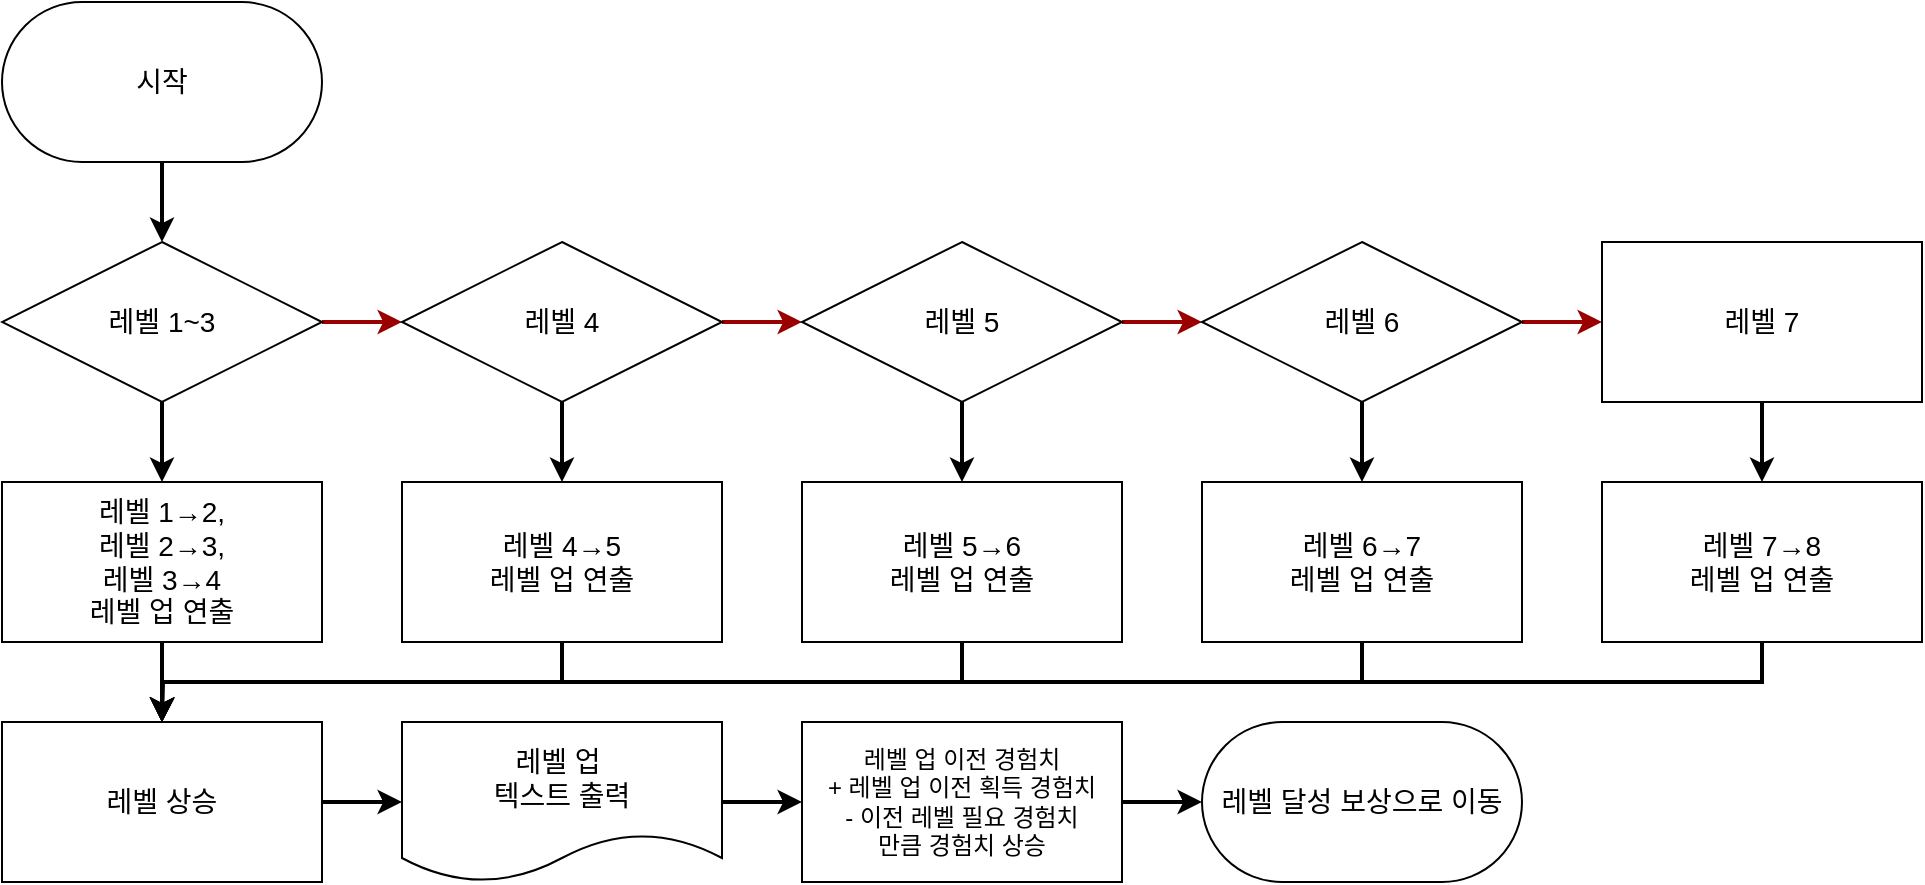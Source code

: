 <mxfile version="22.1.11" type="device">
  <diagram name="페이지-1" id="OY3fnkGNuswKuv6mI4_Y">
    <mxGraphModel dx="1434" dy="772" grid="1" gridSize="10" guides="1" tooltips="1" connect="1" arrows="1" fold="1" page="1" pageScale="1" pageWidth="827" pageHeight="1169" math="0" shadow="0">
      <root>
        <mxCell id="0" />
        <mxCell id="1" parent="0" />
        <mxCell id="y7DV-Pqd04iIveEv7THw-8" style="edgeStyle=orthogonalEdgeStyle;rounded=0;orthogonalLoop=1;jettySize=auto;html=1;exitX=0.5;exitY=1;exitDx=0;exitDy=0;entryX=0.5;entryY=0;entryDx=0;entryDy=0;strokeWidth=2;fontSize=14;" parent="1" source="y7DV-Pqd04iIveEv7THw-1" target="y7DV-Pqd04iIveEv7THw-2" edge="1">
          <mxGeometry relative="1" as="geometry" />
        </mxCell>
        <mxCell id="y7DV-Pqd04iIveEv7THw-1" value="시작" style="rounded=1;whiteSpace=wrap;html=1;arcSize=50;fontSize=14;" parent="1" vertex="1">
          <mxGeometry width="160" height="80" as="geometry" />
        </mxCell>
        <mxCell id="y7DV-Pqd04iIveEv7THw-9" style="edgeStyle=orthogonalEdgeStyle;rounded=0;orthogonalLoop=1;jettySize=auto;html=1;exitX=1;exitY=0.5;exitDx=0;exitDy=0;entryX=0;entryY=0.5;entryDx=0;entryDy=0;strokeColor=#990000;strokeWidth=2;fontSize=14;" parent="1" source="y7DV-Pqd04iIveEv7THw-2" target="y7DV-Pqd04iIveEv7THw-3" edge="1">
          <mxGeometry relative="1" as="geometry" />
        </mxCell>
        <mxCell id="y7DV-Pqd04iIveEv7THw-19" style="edgeStyle=orthogonalEdgeStyle;rounded=0;orthogonalLoop=1;jettySize=auto;html=1;exitX=0.5;exitY=1;exitDx=0;exitDy=0;entryX=0.5;entryY=0;entryDx=0;entryDy=0;strokeWidth=2;fontSize=14;" parent="1" source="y7DV-Pqd04iIveEv7THw-2" target="y7DV-Pqd04iIveEv7THw-13" edge="1">
          <mxGeometry relative="1" as="geometry" />
        </mxCell>
        <mxCell id="y7DV-Pqd04iIveEv7THw-2" value="레벨 1~3" style="rhombus;whiteSpace=wrap;html=1;fontSize=14;" parent="1" vertex="1">
          <mxGeometry y="120" width="160" height="80" as="geometry" />
        </mxCell>
        <mxCell id="y7DV-Pqd04iIveEv7THw-10" style="edgeStyle=orthogonalEdgeStyle;rounded=0;orthogonalLoop=1;jettySize=auto;html=1;exitX=1;exitY=0.5;exitDx=0;exitDy=0;entryX=0;entryY=0.5;entryDx=0;entryDy=0;strokeColor=#990000;strokeWidth=2;fontSize=14;" parent="1" source="y7DV-Pqd04iIveEv7THw-3" target="y7DV-Pqd04iIveEv7THw-4" edge="1">
          <mxGeometry relative="1" as="geometry" />
        </mxCell>
        <mxCell id="y7DV-Pqd04iIveEv7THw-20" style="edgeStyle=orthogonalEdgeStyle;rounded=0;orthogonalLoop=1;jettySize=auto;html=1;exitX=0.5;exitY=1;exitDx=0;exitDy=0;entryX=0.5;entryY=0;entryDx=0;entryDy=0;strokeWidth=2;fontSize=14;" parent="1" source="y7DV-Pqd04iIveEv7THw-3" target="y7DV-Pqd04iIveEv7THw-14" edge="1">
          <mxGeometry relative="1" as="geometry" />
        </mxCell>
        <mxCell id="y7DV-Pqd04iIveEv7THw-3" value="레벨 4" style="rhombus;whiteSpace=wrap;html=1;fontSize=14;" parent="1" vertex="1">
          <mxGeometry x="200" y="120" width="160" height="80" as="geometry" />
        </mxCell>
        <mxCell id="y7DV-Pqd04iIveEv7THw-11" style="edgeStyle=orthogonalEdgeStyle;rounded=0;orthogonalLoop=1;jettySize=auto;html=1;exitX=1;exitY=0.5;exitDx=0;exitDy=0;entryX=0;entryY=0.5;entryDx=0;entryDy=0;strokeColor=#990000;strokeWidth=2;fontSize=14;" parent="1" source="y7DV-Pqd04iIveEv7THw-4" target="y7DV-Pqd04iIveEv7THw-5" edge="1">
          <mxGeometry relative="1" as="geometry" />
        </mxCell>
        <mxCell id="y7DV-Pqd04iIveEv7THw-21" style="edgeStyle=orthogonalEdgeStyle;rounded=0;orthogonalLoop=1;jettySize=auto;html=1;exitX=0.5;exitY=1;exitDx=0;exitDy=0;entryX=0.5;entryY=0;entryDx=0;entryDy=0;strokeWidth=2;fontSize=14;" parent="1" source="y7DV-Pqd04iIveEv7THw-4" target="y7DV-Pqd04iIveEv7THw-15" edge="1">
          <mxGeometry relative="1" as="geometry" />
        </mxCell>
        <mxCell id="y7DV-Pqd04iIveEv7THw-4" value="레벨 5" style="rhombus;whiteSpace=wrap;html=1;fontSize=14;" parent="1" vertex="1">
          <mxGeometry x="400" y="120" width="160" height="80" as="geometry" />
        </mxCell>
        <mxCell id="y7DV-Pqd04iIveEv7THw-12" style="edgeStyle=orthogonalEdgeStyle;rounded=0;orthogonalLoop=1;jettySize=auto;html=1;exitX=1;exitY=0.5;exitDx=0;exitDy=0;entryX=0;entryY=0.5;entryDx=0;entryDy=0;strokeColor=#990000;strokeWidth=2;fontSize=14;" parent="1" source="y7DV-Pqd04iIveEv7THw-5" target="y7DV-Pqd04iIveEv7THw-7" edge="1">
          <mxGeometry relative="1" as="geometry" />
        </mxCell>
        <mxCell id="y7DV-Pqd04iIveEv7THw-22" style="edgeStyle=orthogonalEdgeStyle;rounded=0;orthogonalLoop=1;jettySize=auto;html=1;exitX=0.5;exitY=1;exitDx=0;exitDy=0;entryX=0.5;entryY=0;entryDx=0;entryDy=0;strokeWidth=2;fontSize=14;" parent="1" source="y7DV-Pqd04iIveEv7THw-5" target="y7DV-Pqd04iIveEv7THw-16" edge="1">
          <mxGeometry relative="1" as="geometry" />
        </mxCell>
        <mxCell id="y7DV-Pqd04iIveEv7THw-5" value="레벨 6" style="rhombus;whiteSpace=wrap;html=1;fontSize=14;" parent="1" vertex="1">
          <mxGeometry x="600" y="120" width="160" height="80" as="geometry" />
        </mxCell>
        <mxCell id="y7DV-Pqd04iIveEv7THw-23" style="edgeStyle=orthogonalEdgeStyle;rounded=0;orthogonalLoop=1;jettySize=auto;html=1;exitX=0.5;exitY=1;exitDx=0;exitDy=0;entryX=0.5;entryY=0;entryDx=0;entryDy=0;strokeWidth=2;fontSize=14;" parent="1" source="y7DV-Pqd04iIveEv7THw-7" target="y7DV-Pqd04iIveEv7THw-17" edge="1">
          <mxGeometry relative="1" as="geometry" />
        </mxCell>
        <mxCell id="y7DV-Pqd04iIveEv7THw-7" value="레벨 7" style="whiteSpace=wrap;html=1;fontSize=14;" parent="1" vertex="1">
          <mxGeometry x="800" y="120" width="160" height="80" as="geometry" />
        </mxCell>
        <mxCell id="y7DV-Pqd04iIveEv7THw-24" style="edgeStyle=orthogonalEdgeStyle;rounded=0;orthogonalLoop=1;jettySize=auto;html=1;exitX=0.5;exitY=1;exitDx=0;exitDy=0;strokeWidth=2;fontSize=14;" parent="1" source="y7DV-Pqd04iIveEv7THw-13" target="y7DV-Pqd04iIveEv7THw-18" edge="1">
          <mxGeometry relative="1" as="geometry" />
        </mxCell>
        <mxCell id="y7DV-Pqd04iIveEv7THw-13" value="레벨 1→2,&lt;br style=&quot;font-size: 14px;&quot;&gt;레벨 2→3,&lt;br style=&quot;font-size: 14px;&quot;&gt;레벨 3→4&lt;br style=&quot;font-size: 14px;&quot;&gt;레벨 업 연출" style="whiteSpace=wrap;html=1;fontSize=14;" parent="1" vertex="1">
          <mxGeometry y="240" width="160" height="80" as="geometry" />
        </mxCell>
        <mxCell id="y7DV-Pqd04iIveEv7THw-25" style="edgeStyle=orthogonalEdgeStyle;rounded=0;orthogonalLoop=1;jettySize=auto;html=1;exitX=0.5;exitY=1;exitDx=0;exitDy=0;entryX=0.5;entryY=0;entryDx=0;entryDy=0;strokeWidth=2;fontSize=14;" parent="1" source="y7DV-Pqd04iIveEv7THw-14" target="y7DV-Pqd04iIveEv7THw-18" edge="1">
          <mxGeometry relative="1" as="geometry" />
        </mxCell>
        <mxCell id="y7DV-Pqd04iIveEv7THw-14" value="레벨 4→5&lt;br style=&quot;font-size: 14px;&quot;&gt;레벨 업 연출" style="whiteSpace=wrap;html=1;fontSize=14;" parent="1" vertex="1">
          <mxGeometry x="200" y="240" width="160" height="80" as="geometry" />
        </mxCell>
        <mxCell id="y7DV-Pqd04iIveEv7THw-26" style="edgeStyle=orthogonalEdgeStyle;rounded=0;orthogonalLoop=1;jettySize=auto;html=1;exitX=0.5;exitY=1;exitDx=0;exitDy=0;entryX=0.5;entryY=0;entryDx=0;entryDy=0;strokeWidth=2;fontSize=14;" parent="1" source="y7DV-Pqd04iIveEv7THw-15" target="y7DV-Pqd04iIveEv7THw-18" edge="1">
          <mxGeometry relative="1" as="geometry" />
        </mxCell>
        <mxCell id="y7DV-Pqd04iIveEv7THw-15" value="레벨 5→6&lt;br style=&quot;font-size: 14px;&quot;&gt;레벨 업 연출" style="whiteSpace=wrap;html=1;fontSize=14;" parent="1" vertex="1">
          <mxGeometry x="400" y="240" width="160" height="80" as="geometry" />
        </mxCell>
        <mxCell id="y7DV-Pqd04iIveEv7THw-27" style="edgeStyle=orthogonalEdgeStyle;rounded=0;orthogonalLoop=1;jettySize=auto;html=1;exitX=0.5;exitY=1;exitDx=0;exitDy=0;strokeWidth=2;fontSize=14;" parent="1" source="y7DV-Pqd04iIveEv7THw-16" edge="1">
          <mxGeometry relative="1" as="geometry">
            <mxPoint x="80" y="360" as="targetPoint" />
          </mxGeometry>
        </mxCell>
        <mxCell id="y7DV-Pqd04iIveEv7THw-16" value="레벨 6→7&lt;br style=&quot;font-size: 14px;&quot;&gt;레벨 업 연출" style="whiteSpace=wrap;html=1;fontSize=14;" parent="1" vertex="1">
          <mxGeometry x="600" y="240" width="160" height="80" as="geometry" />
        </mxCell>
        <mxCell id="y7DV-Pqd04iIveEv7THw-28" style="edgeStyle=orthogonalEdgeStyle;rounded=0;orthogonalLoop=1;jettySize=auto;html=1;exitX=0.5;exitY=1;exitDx=0;exitDy=0;entryX=0.5;entryY=0;entryDx=0;entryDy=0;strokeWidth=2;fontSize=14;" parent="1" source="y7DV-Pqd04iIveEv7THw-17" target="y7DV-Pqd04iIveEv7THw-18" edge="1">
          <mxGeometry relative="1" as="geometry" />
        </mxCell>
        <mxCell id="y7DV-Pqd04iIveEv7THw-17" value="레벨 7→8&lt;br style=&quot;font-size: 14px;&quot;&gt;레벨 업 연출" style="whiteSpace=wrap;html=1;fontSize=14;" parent="1" vertex="1">
          <mxGeometry x="800" y="240" width="160" height="80" as="geometry" />
        </mxCell>
        <mxCell id="y7DV-Pqd04iIveEv7THw-30" style="edgeStyle=orthogonalEdgeStyle;rounded=0;orthogonalLoop=1;jettySize=auto;html=1;exitX=1;exitY=0.5;exitDx=0;exitDy=0;entryX=0;entryY=0.5;entryDx=0;entryDy=0;strokeWidth=2;fontSize=14;" parent="1" source="y7DV-Pqd04iIveEv7THw-18" target="y7DV-Pqd04iIveEv7THw-29" edge="1">
          <mxGeometry relative="1" as="geometry" />
        </mxCell>
        <mxCell id="y7DV-Pqd04iIveEv7THw-18" value="레벨 상승" style="whiteSpace=wrap;html=1;fontSize=14;" parent="1" vertex="1">
          <mxGeometry y="360" width="160" height="80" as="geometry" />
        </mxCell>
        <mxCell id="y7DV-Pqd04iIveEv7THw-32" style="edgeStyle=orthogonalEdgeStyle;rounded=0;orthogonalLoop=1;jettySize=auto;html=1;exitX=1;exitY=0.5;exitDx=0;exitDy=0;entryX=0;entryY=0.5;entryDx=0;entryDy=0;strokeWidth=2;fontSize=14;" parent="1" source="y7DV-Pqd04iIveEv7THw-29" target="nxcFnaH38UvUj5lE_Nb3-3" edge="1">
          <mxGeometry relative="1" as="geometry" />
        </mxCell>
        <mxCell id="y7DV-Pqd04iIveEv7THw-29" value="레벨 업&amp;nbsp;&lt;br style=&quot;font-size: 14px;&quot;&gt;텍스트 출력" style="shape=document;whiteSpace=wrap;html=1;boundedLbl=1;fontSize=14;" parent="1" vertex="1">
          <mxGeometry x="200" y="360" width="160" height="80" as="geometry" />
        </mxCell>
        <mxCell id="y7DV-Pqd04iIveEv7THw-31" value="레벨 달성 보상으로 이동" style="rounded=1;whiteSpace=wrap;html=1;arcSize=50;fontSize=14;" parent="1" vertex="1">
          <mxGeometry x="600" y="360" width="160" height="80" as="geometry" />
        </mxCell>
        <mxCell id="nxcFnaH38UvUj5lE_Nb3-3" value="레벨 업 이전 경험치&lt;br&gt;+ 레벨 업 이전 획득 경험치&lt;br&gt;- 이전 레벨 필요 경험치&lt;br&gt;만큼 경험치 상승" style="whiteSpace=wrap;html=1;" vertex="1" parent="1">
          <mxGeometry x="400" y="360" width="160" height="80" as="geometry" />
        </mxCell>
        <mxCell id="nxcFnaH38UvUj5lE_Nb3-4" style="edgeStyle=orthogonalEdgeStyle;rounded=0;orthogonalLoop=1;jettySize=auto;html=1;exitX=1;exitY=0.5;exitDx=0;exitDy=0;entryX=0;entryY=0.5;entryDx=0;entryDy=0;strokeWidth=2;fontSize=14;" edge="1" parent="1" source="nxcFnaH38UvUj5lE_Nb3-3" target="y7DV-Pqd04iIveEv7THw-31">
          <mxGeometry relative="1" as="geometry">
            <mxPoint x="460" y="520" as="sourcePoint" />
            <mxPoint x="500" y="520" as="targetPoint" />
          </mxGeometry>
        </mxCell>
      </root>
    </mxGraphModel>
  </diagram>
</mxfile>
